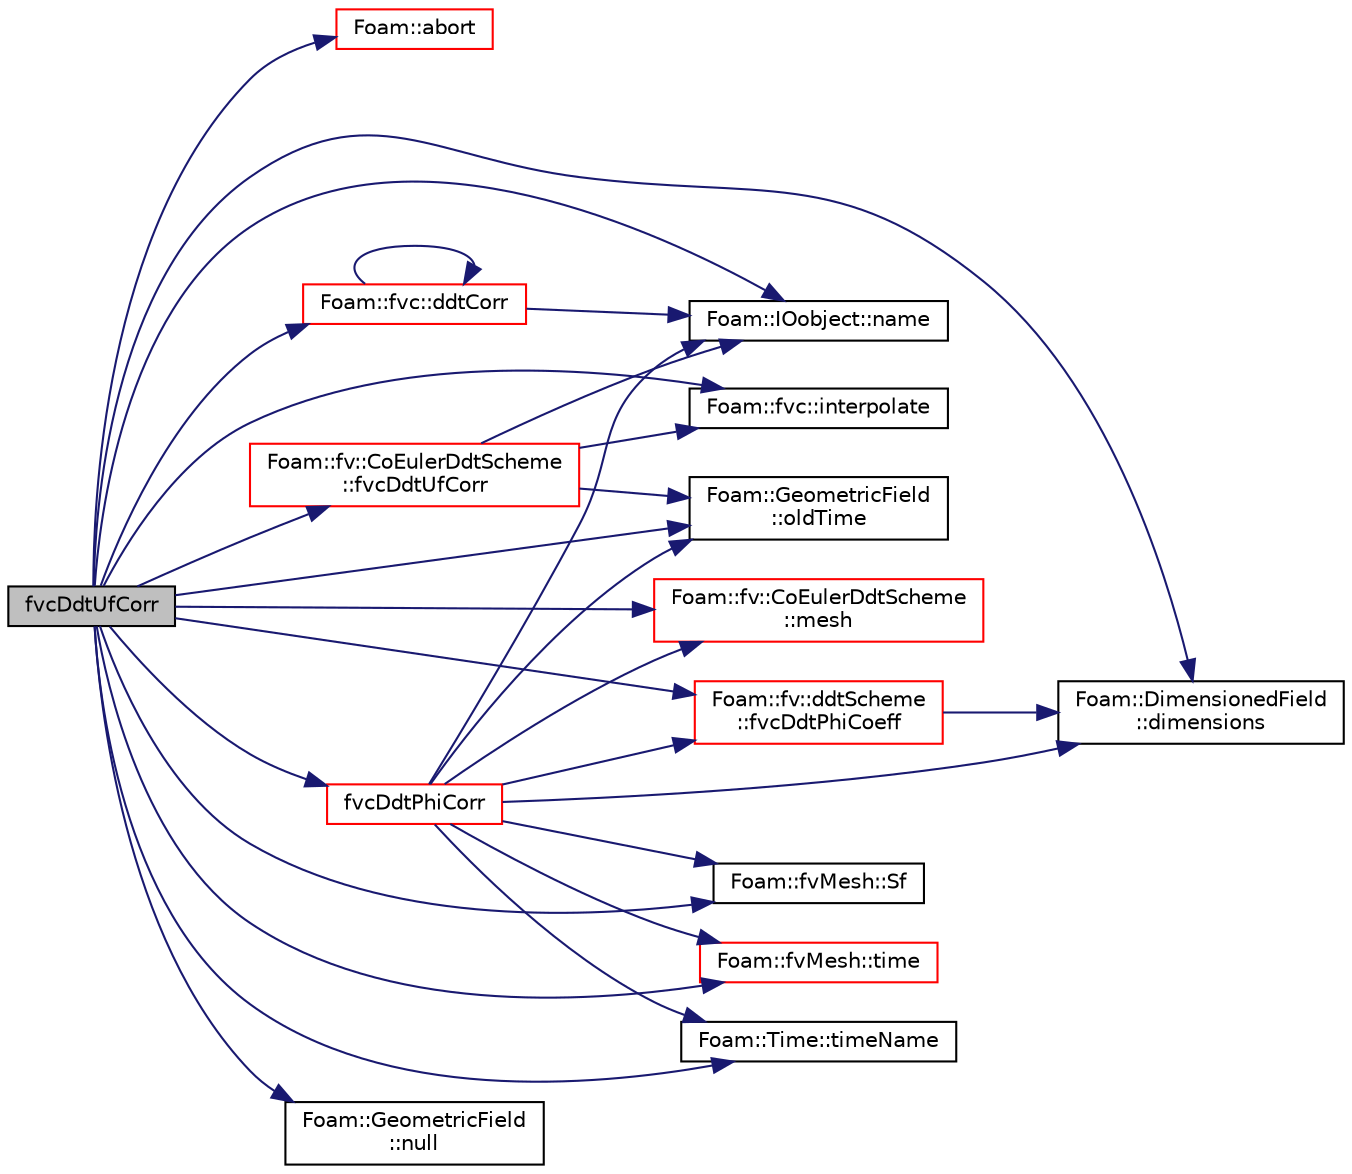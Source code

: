 digraph "fvcDdtUfCorr"
{
  bgcolor="transparent";
  edge [fontname="Helvetica",fontsize="10",labelfontname="Helvetica",labelfontsize="10"];
  node [fontname="Helvetica",fontsize="10",shape=record];
  rankdir="LR";
  Node1098 [label="fvcDdtUfCorr",height=0.2,width=0.4,color="black", fillcolor="grey75", style="filled", fontcolor="black"];
  Node1098 -> Node1099 [color="midnightblue",fontsize="10",style="solid",fontname="Helvetica"];
  Node1099 [label="Foam::abort",height=0.2,width=0.4,color="red",URL="$a21851.html#a447107a607d03e417307c203fa5fb44b"];
  Node1098 -> Node1144 [color="midnightblue",fontsize="10",style="solid",fontname="Helvetica"];
  Node1144 [label="Foam::fvc::ddtCorr",height=0.2,width=0.4,color="red",URL="$a21861.html#a62752eff998bc6e471deab75616e34d5"];
  Node1144 -> Node1151 [color="midnightblue",fontsize="10",style="solid",fontname="Helvetica"];
  Node1151 [label="Foam::IOobject::name",height=0.2,width=0.4,color="black",URL="$a27249.html#acc80e00a8ac919288fb55bd14cc88bf6",tooltip="Return name. "];
  Node1144 -> Node1144 [color="midnightblue",fontsize="10",style="solid",fontname="Helvetica"];
  Node1098 -> Node1152 [color="midnightblue",fontsize="10",style="solid",fontname="Helvetica"];
  Node1152 [label="Foam::DimensionedField\l::dimensions",height=0.2,width=0.4,color="black",URL="$a27497.html#a512673c2674ca2d38885f1bb5f6994fb",tooltip="Return dimensions. "];
  Node1098 -> Node1153 [color="midnightblue",fontsize="10",style="solid",fontname="Helvetica"];
  Node1153 [label="Foam::fv::ddtScheme\l::fvcDdtPhiCoeff",height=0.2,width=0.4,color="red",URL="$a23301.html#adaa5c26dbfd2851be994f2e32f3274d1"];
  Node1153 -> Node1152 [color="midnightblue",fontsize="10",style="solid",fontname="Helvetica"];
  Node1098 -> Node1173 [color="midnightblue",fontsize="10",style="solid",fontname="Helvetica"];
  Node1173 [label="fvcDdtPhiCorr",height=0.2,width=0.4,color="red",URL="$a23293.html#a97d8b415a9dfae12e1a430b08297c478"];
  Node1173 -> Node1152 [color="midnightblue",fontsize="10",style="solid",fontname="Helvetica"];
  Node1173 -> Node1153 [color="midnightblue",fontsize="10",style="solid",fontname="Helvetica"];
  Node1173 -> Node1177 [color="midnightblue",fontsize="10",style="solid",fontname="Helvetica"];
  Node1177 [label="Foam::fv::CoEulerDdtScheme\l::mesh",height=0.2,width=0.4,color="red",URL="$a23289.html#a470f06cfb9b6ee887cd85d63de275607",tooltip="Return mesh reference. "];
  Node1173 -> Node1151 [color="midnightblue",fontsize="10",style="solid",fontname="Helvetica"];
  Node1173 -> Node1184 [color="midnightblue",fontsize="10",style="solid",fontname="Helvetica"];
  Node1184 [label="Foam::GeometricField\l::oldTime",height=0.2,width=0.4,color="black",URL="$a23249.html#a2f51be6de19012555f923b0902d64135",tooltip="Return old time field. "];
  Node1173 -> Node1189 [color="midnightblue",fontsize="10",style="solid",fontname="Helvetica"];
  Node1189 [label="Foam::fvMesh::Sf",height=0.2,width=0.4,color="black",URL="$a23593.html#a9dd61db5922c82527289434350fa0f17",tooltip="Return cell face area vectors. "];
  Node1173 -> Node1190 [color="midnightblue",fontsize="10",style="solid",fontname="Helvetica"];
  Node1190 [label="Foam::fvMesh::time",height=0.2,width=0.4,color="red",URL="$a23593.html#a0d94096809fe3376b29a2a29ca11bb18",tooltip="Return the top-level database. "];
  Node1173 -> Node1192 [color="midnightblue",fontsize="10",style="solid",fontname="Helvetica"];
  Node1192 [label="Foam::Time::timeName",height=0.2,width=0.4,color="black",URL="$a27457.html#a5ae6a110de1b22323e19a46943c7f0c1",tooltip="Return time name of given scalar time. "];
  Node1098 -> Node1193 [color="midnightblue",fontsize="10",style="solid",fontname="Helvetica"];
  Node1193 [label="Foam::fv::CoEulerDdtScheme\l::fvcDdtUfCorr",height=0.2,width=0.4,color="red",URL="$a23289.html#a08cbec5ced869c7c2325e049742bec85"];
  Node1193 -> Node1176 [color="midnightblue",fontsize="10",style="solid",fontname="Helvetica"];
  Node1176 [label="Foam::fvc::interpolate",height=0.2,width=0.4,color="black",URL="$a21861.html#a768cc91e806b7278729a11134de57ecf",tooltip="Interpolate field onto faces using scheme given by Istream. "];
  Node1193 -> Node1151 [color="midnightblue",fontsize="10",style="solid",fontname="Helvetica"];
  Node1193 -> Node1184 [color="midnightblue",fontsize="10",style="solid",fontname="Helvetica"];
  Node1098 -> Node1176 [color="midnightblue",fontsize="10",style="solid",fontname="Helvetica"];
  Node1098 -> Node1177 [color="midnightblue",fontsize="10",style="solid",fontname="Helvetica"];
  Node1098 -> Node1151 [color="midnightblue",fontsize="10",style="solid",fontname="Helvetica"];
  Node1098 -> Node1195 [color="midnightblue",fontsize="10",style="solid",fontname="Helvetica"];
  Node1195 [label="Foam::GeometricField\l::null",height=0.2,width=0.4,color="black",URL="$a23249.html#ac8e78b2b70fc0c890aedf7cde2c712f1",tooltip="Return a null geometric field. "];
  Node1098 -> Node1184 [color="midnightblue",fontsize="10",style="solid",fontname="Helvetica"];
  Node1098 -> Node1189 [color="midnightblue",fontsize="10",style="solid",fontname="Helvetica"];
  Node1098 -> Node1190 [color="midnightblue",fontsize="10",style="solid",fontname="Helvetica"];
  Node1098 -> Node1192 [color="midnightblue",fontsize="10",style="solid",fontname="Helvetica"];
}
